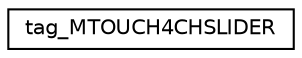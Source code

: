 digraph "Graphical Class Hierarchy"
{
  edge [fontname="Helvetica",fontsize="10",labelfontname="Helvetica",labelfontsize="10"];
  node [fontname="Helvetica",fontsize="10",shape=record];
  rankdir="LR";
  Node1 [label="tag_MTOUCH4CHSLIDER",height=0.2,width=0.4,color="black", fillcolor="white", style="filled",URL="$structtag___m_t_o_u_c_h4_c_h_s_l_i_d_e_r.html"];
}
